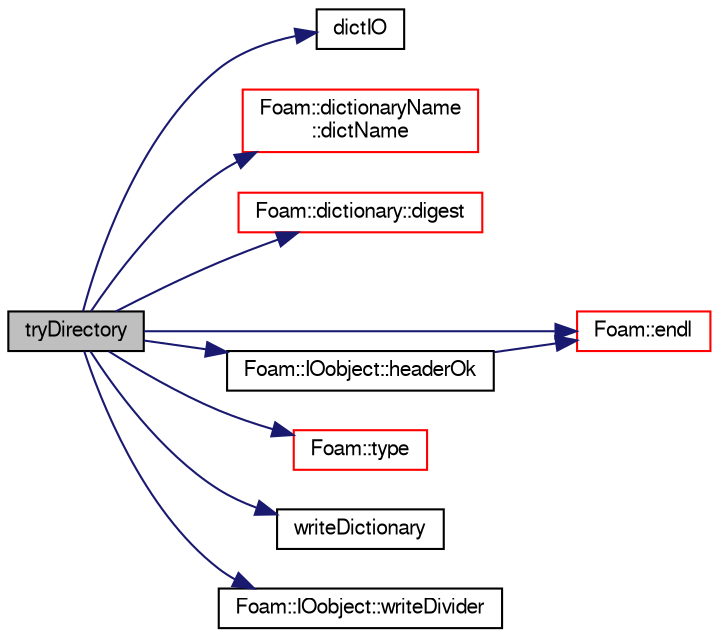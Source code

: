 digraph "tryDirectory"
{
  bgcolor="transparent";
  edge [fontname="FreeSans",fontsize="10",labelfontname="FreeSans",labelfontsize="10"];
  node [fontname="FreeSans",fontsize="10",shape=record];
  rankdir="LR";
  Node7 [label="tryDirectory",height=0.2,width=0.4,color="black", fillcolor="grey75", style="filled", fontcolor="black"];
  Node7 -> Node8 [color="midnightblue",fontsize="10",style="solid",fontname="FreeSans"];
  Node8 [label="dictIO",height=0.2,width=0.4,color="black",URL="$a10373.html#ac25a8093200ed28d55a49a985306bb0c"];
  Node7 -> Node9 [color="midnightblue",fontsize="10",style="solid",fontname="FreeSans"];
  Node9 [label="Foam::dictionaryName\l::dictName",height=0.2,width=0.4,color="red",URL="$a26010.html#a1294668acf090a15a78e04c1c22a048c",tooltip="Return the local dictionary name (final part of scoped name) "];
  Node7 -> Node11 [color="midnightblue",fontsize="10",style="solid",fontname="FreeSans"];
  Node11 [label="Foam::dictionary::digest",height=0.2,width=0.4,color="red",URL="$a26014.html#af9550b0daa727a03da4e14682a3bd7e5",tooltip="Return the SHA1 digest of the dictionary contents. "];
  Node7 -> Node17 [color="midnightblue",fontsize="10",style="solid",fontname="FreeSans"];
  Node17 [label="Foam::endl",height=0.2,width=0.4,color="red",URL="$a21124.html#a2db8fe02a0d3909e9351bb4275b23ce4",tooltip="Add newline and flush stream. "];
  Node7 -> Node313 [color="midnightblue",fontsize="10",style="solid",fontname="FreeSans"];
  Node313 [label="Foam::IOobject::headerOk",height=0.2,width=0.4,color="black",URL="$a26142.html#a9d4879c850ce41d945ff77e788de3a23",tooltip="Read and check header info. "];
  Node313 -> Node17 [color="midnightblue",fontsize="10",style="solid",fontname="FreeSans"];
  Node7 -> Node151 [color="midnightblue",fontsize="10",style="solid",fontname="FreeSans"];
  Node151 [label="Foam::type",height=0.2,width=0.4,color="red",URL="$a21124.html#aec48583af672626378f501eb9fc32cd1",tooltip="Return the file type: DIRECTORY or FILE. "];
  Node7 -> Node314 [color="midnightblue",fontsize="10",style="solid",fontname="FreeSans"];
  Node314 [label="writeDictionary",height=0.2,width=0.4,color="black",URL="$a28854.html#af3a052afed1c05626c4a8777b8f7bc92",tooltip="Disallow default bitwise copy construct. "];
  Node7 -> Node315 [color="midnightblue",fontsize="10",style="solid",fontname="FreeSans"];
  Node315 [label="Foam::IOobject::writeDivider",height=0.2,width=0.4,color="black",URL="$a26142.html#ab9dfd1788c127840b478e7c3b95b2e51",tooltip="Write the standard file section divider. "];
}

